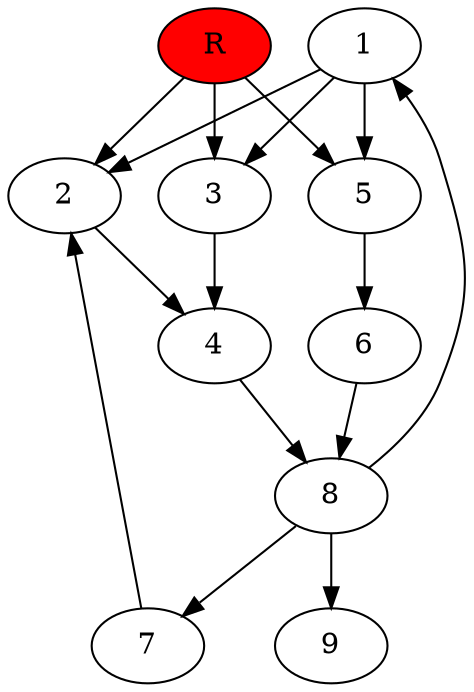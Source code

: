 digraph prb21766 {
	1
	2
	3
	4
	5
	6
	7
	8
	R [fillcolor="#ff0000" style=filled]
	1 -> 2
	1 -> 3
	1 -> 5
	2 -> 4
	3 -> 4
	4 -> 8
	5 -> 6
	6 -> 8
	7 -> 2
	8 -> 1
	8 -> 7
	8 -> 9
	R -> 2
	R -> 3
	R -> 5
}
